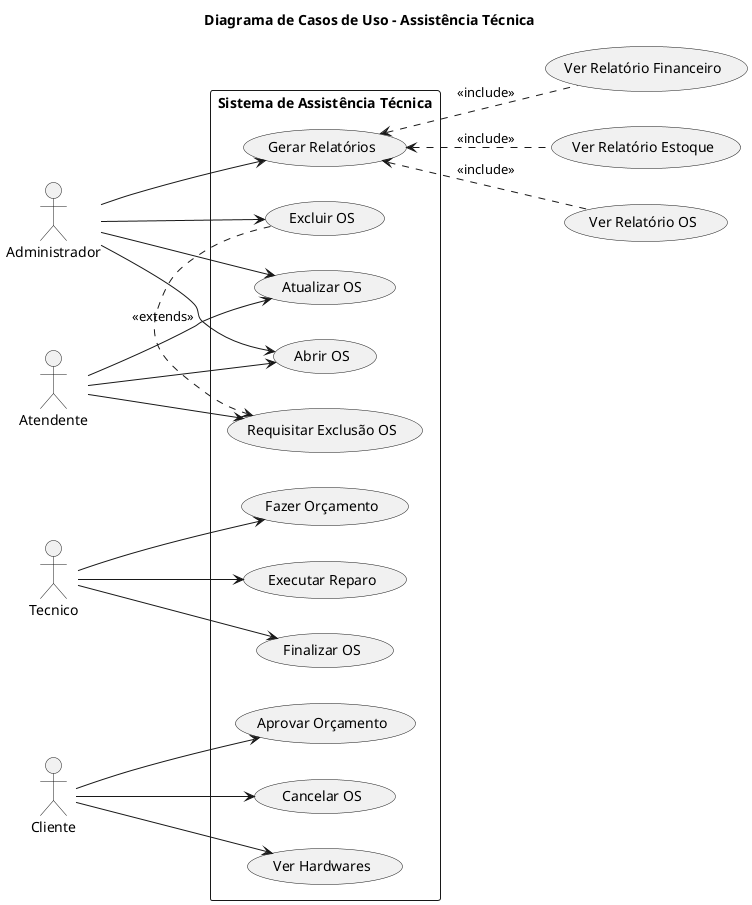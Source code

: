@startuml
' Título do Diagrama
title Diagrama de Casos de Uso - Assistência Técnica

' Atores
actor Administrador as admin
actor Atendente as atend
actor Tecnico as tec
actor Cliente as clt

left to right direction

' Pacote do Sistema
rectangle "Sistema de Assistência Técnica" {
    
    ' Casos de Uso de Gerenciamento
    usecase "Abrir OS" as UC_ABRIR
    usecase "Atualizar OS" as UC_ATUALIZAR
    usecase "Requisitar Exclusão OS" as UC_REQ_EXCLUIR
    usecase "Excluir OS" as UC_EXCLUIR
    
    ' Casos de Uso do Fluxo de Reparo
    usecase "Fazer Orçamento" as UC_ORCAMENTO
    usecase "Executar Reparo" as UC_REPARO
    usecase "Finalizar OS" as UC_FINALIZAR
    
    ' Casos de Uso do Cliente
    usecase "Aprovar Orçamento" as UC_APROVAR
    usecase "Cancelar OS" as UC_CANCELAR
    usecase "Ver Hardwares" as UC_HARDWARE
    
    ' Casos de Uso de Relatórios
    usecase "Gerar Relatórios" as UC_RELATORIOS
    
    ' Caso de Uso Comum (Opcional)
    ' usecase "Acompanhar Status OS" as UC_ACOMPANHAR
}

' Relacionamentos Ator -> Caso de Uso

' Atendente
atend --> UC_ABRIR
atend --> UC_ATUALIZAR
atend --> UC_REQ_EXCLUIR
' atend --> UC_ACOMPANHAR

' Administrador
admin --> UC_ABRIR
admin --> UC_ATUALIZAR
admin --> UC_EXCLUIR
admin --> UC_RELATORIOS
' admin --> UC_ACOMPANHAR

' Tecnico
tec --> UC_ORCAMENTO
tec --> UC_REPARO
tec --> UC_FINALIZAR
' tec --> UC_ACOMPANHAR

' Cliente
clt --> UC_APROVAR
clt --> UC_CANCELAR
clt --> UC_HARDWARE
' clt --> UC_ACOMPANHAR

' Relacionamentos entre Casos de Uso
' O Administrador "estende" a requisição do Atendente para de fato excluir
UC_EXCLUIR .> UC_REQ_EXCLUIR : <<extends>>
    
' Podemos agrupar os relatórios
usecase "Ver Relatório Financeiro" as UC_REL_FIN
usecase "Ver Relatório Estoque" as UC_REL_EST
usecase "Ver Relatório OS" as UC_REL_OS

UC_RELATORIOS <.. UC_REL_FIN : <<include>>
UC_RELATORIOS <.. UC_REL_EST : <<include>>
UC_RELATORIOS <.. UC_REL_OS : <<include>>

@enduml